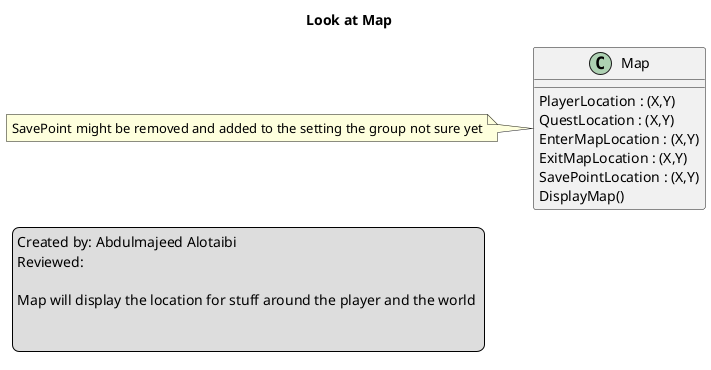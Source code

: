 @startuml
title Look at Map 

legend left
	Created by: Abdulmajeed Alotaibi
	Reviewed: 

	Map will display the location for stuff around the player and the world 

	
endlegend

class Map{
        PlayerLocation : (X,Y)
	QuestLocation : (X,Y)
	EnterMapLocation : (X,Y)
        ExitMapLocation : (X,Y)
        SavePointLocation : (X,Y)
        DisplayMap() 
}  

  note left: SavePoint might be removed and added to the setting the group not sure yet

@enduml
